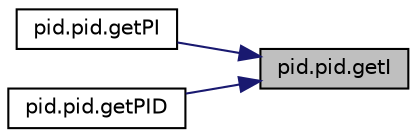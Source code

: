 digraph "pid.pid.getI"
{
 // LATEX_PDF_SIZE
  edge [fontname="Helvetica",fontsize="10",labelfontname="Helvetica",labelfontsize="10"];
  node [fontname="Helvetica",fontsize="10",shape=record];
  rankdir="RL";
  Node1 [label="pid.pid.getI",height=0.2,width=0.4,color="black", fillcolor="grey75", style="filled", fontcolor="black",tooltip=" "];
  Node1 -> Node2 [dir="back",color="midnightblue",fontsize="10",style="solid",fontname="Helvetica"];
  Node2 [label="pid.pid.getPI",height=0.2,width=0.4,color="black", fillcolor="white", style="filled",URL="$classpid_1_1pid.html#a9eb5bbe4e35d8e0f65cbb22a066fcaaa",tooltip=" "];
  Node1 -> Node3 [dir="back",color="midnightblue",fontsize="10",style="solid",fontname="Helvetica"];
  Node3 [label="pid.pid.getPID",height=0.2,width=0.4,color="black", fillcolor="white", style="filled",URL="$classpid_1_1pid.html#aed5d7f1421f91ba9f0f14b03cd3ebdf9",tooltip=" "];
}
